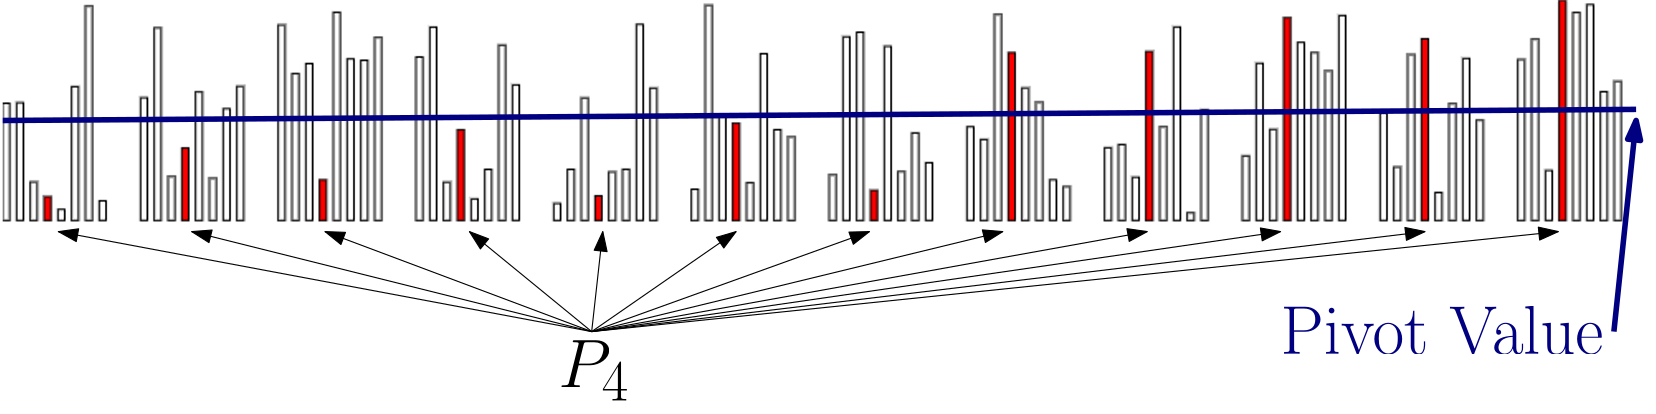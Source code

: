 <?xml version="1.0"?>
<!DOCTYPE ipe SYSTEM "ipe.dtd">
<ipe version="70212" creator="Ipe 7.2.12">
<info created="D:20190929230953" modified="D:20190929230953"/>
<bitmap id="1" width="1000" height="250" BitsPerComponent="8" ColorSpace="DeviceRGB" Filter="FlateDecode" length="4419" encoding="base64">
eNrt3U+opWUBx/FTzFQoXiesFpmVSBFcwYQIaggqSE2x0cWNoVwk1cIJWrUJwwaSNq2CxkWF
LSykWViJpgQVRAURmOCFKMSKbFFBbRyqiZqezuE9PM+88+fcc97nPc/zvJ8PZ1Ey99zznvs7
z/vNdObcOQAAmJzd66676+qrl4/Tp097TwAAoMBu35/Nzs0fezs7uh2gNI/0eE8AdPtlu31/
f//ulPfw5MmTt0f29va8J8Cwh8w9EYcMgG5fsdt3d3cf68zCF7qlzj05F95At1QgxyGz+M8O
GQDdfqBuX/5X3e6WCjhkANDtbqmM4C893hMcMgDodrdUCvwJvjbiJ4hDBoCKuj3cI94YWd4m
dLtbqp8gmChbHEP8W0MYA1k93+M9Kbbbgz/MxbcJ3e6W6icIJsp2x7D4rSGMgdxC9d0QUX2F
d3v/NqHb3VL9BMFEMQZKGMMdR48uH3u33JKj21WfbneK4icIJooxsOkYZrMn5o/ToeJ0u27X
7U5RP0EwUYyBUrt9kXC6XbfrdqeonyCYKMaAbld9ut0pyioeSl32tyr1EySHcPTdmnLI4I6D
bke3O0VJJrq7e18nvLe6/U89RjJOt4cpPt0Z+ehzyGAMw36cn03pdt2u252i4/hYKkfWbr3b
w+oW/1m3Lz6Dr4/4DI7Z7ds6+qQaxjD4x/mmTr2nqG7X7bq9ulM0/Di+0cmUtbpdQKLbccfx
cdbt7ji63SlaftbqdnccdDvuOD7Out0dR7c7RXW7bneKutFLtTVOhpdF2jv6jMEpqtvR7bpd
t+t2dHszJ8N/55o8+ozBKarb0e26XbfrdnR7RW/7j1LTOfqMwSmq29Htul23Z/0Jhud5fyTH
GHwGdfukuj287e/rxG+7btftTtHJdvuZHt2u23W7bl/7qX44l2kMPoO6fWrdfsG3Xbfrdqfo
ZLs9vKorDh9ePqr+CX4gssrHWbfrdt0+eLdnHYPPoG7X7bpdtztFJ97tuzs757prr/snePLk
D+ZW/Djrdt2u23U7ul23u+P4ODfT7eECb0rp9mY+zrpdt+t23b66n/S40Us13W4MPs6ldXu4
wGc7m1ygbtftTlHdrturDsj3RASkVKul28Mv/mLKHUe3t93tg1ygbtftul2363YB6UbvbR+/
28OXfLYzqRs9ul2363bdrtt1u24XkN72urq9kVTT7bpdt+t23a7bdbtu1wzedt3ujlObR1PT
GoNu1+26Xbfrdt2uGbztur2qO064wHv39uLHdO7CoWSO7+wsHnHJ6Pb+BR5PVfpe6Xbdrtt1
u24XkFN+2///55ikdHt13R5K5uHZbPGY1N35YiWj2y/4wVn+HxPlf3Ae7NHtul236/Yyu/3f
Pbpdt+f+34PLPzS8oL+rptsP0u0NlIxuz93tFX1wwvXdH2lv7bpdt+v2Zro9PM+hSCGfQd3e
dreXdrbrdt2u2yfe7bnXHp7quZRu1+26vdJuD9/35tTyS870jPY/AXS7btftul2363bdPlS3
hwu8sZPpAr+Qumxs63bdrtvXLuRnOucdffE/CbzJZ1C363bdrtt1u27X7Vvs9twXGL7F5zrx
267bdbtuP9uTo5Av9qp0u27X7bpdt+v29db+85Rub6nbh2oG3a7bG+v28IsPR1aZqG7X7bpd
t+t23V7C2t/VWfXmpdt1u27X7ZV3+0Enqtt1u27X7bpdt1d3yOh23a7bdbtu1+26Xbfrdt2u
23W7btftul2363bdrtt1u27X7bpdt+t23a7bdbtu1+26Xbfrdt2u2w968zqR0u26Xbfrdt2u
23W7btftul23F9jtwalO4Xcc3a7bdXt13R7e8zdENpmobtftul2363bdrttruePodt2u22vs
9uCPcxtOVLfrdt2u23W7btftul2363bdPvLadbtu1+26Xbfrdt2u23W7btftul2363bdrtt1
u27X7bpdt+t23a7bdbtu1+26Xbfrdt2u27fV7d/u0e26Xbfrdt2u23W7btftul23l9bt4Xk+
HGnvRq/bdbtu/22Pbtftul2363bdrttr7PY2/gbd73p0+8U83qPb2+728KreEmmvGXS7btft
ul2363bdXtPJsLv75kiOVGum28OrujOyyavS7dWcok3/my+XuMBf9Oh23V5UyXy3R7frdt2u
26fQ7blTraVuH+pV6XbdXn5AvjOS4zOo23X7JiUTLvxYpMF/nFK363bdrtt1u27X7bo9Q0Dq
dt0+frc3/q9B6XbdrtsP/hN8qUe311XIN6dyxLZu1+26Xbfrdt2u23W7bt96t4e/fmWkkKzV
7Qd6qmc6mWJbt+t23a7bdbtu1+26XbeX0O0FZq1ub/WpdLtu1+26Xbfrdt2u23W7bi+t28P3
/WpKt+t23b70/R7drtt1u27X7bpdt+v2bXV7+O6f7GQ6kHW7bq/3VX0wMnLW6nbdrtt1u27X
7bpdt4/cDLpdtzf2qnS7btftul2363bdvsVuP5tavqqHU7pdt+t23a7bdbtuv/R5dV9Kt+t2
3a7bh73jHI6c96ru7ZT/tut23a7bdbtu1+1b7/bgoU7F/2+4btftKzzVrZGRL3DK3b7FXel2
3a7bdbtu1+2NdXvWXel23V5OtwdPz1UdkLpdt+t23a7bdbtu1+26Xbc33+0NBKRu1+2b3Afv
Sul23a7bdbtu1+3tdfvzPbpdt+t23V5dt4cv+U5n5Fel23W7btftul23j9Pt4Y26IVLIZ1C3
63bdrtsHuQ/qdt2u23W7btftLXV7gZ/Burr9Pz26Xbfrdt2u23W7btftul236/bSuj081csj
m96ddbtu1+26Xbfr9qq6PXzfJ1O6Xbfrdt1ebLcPeXfW7bpdt+t23a7ba+v28N1v75T/h4/o
dt2u23W7btftul2363bdPtlu39YtVbfrdt2u23W7btftul2363bdrtt1u27X7bp9i91+W2rM
ktHtul2363bdrtt1u27X7bpdt69+o3+qM3LJ6Hbdrtt1u26fVLe//frr40d7f4Kkbtftul23
5+72bZWMbtftul236/ZJdXs42381my0eTf7J77pdt+t23a7bdbtu1+26Xbe30e25S0a3D3KB
R1O6fcBuD1f3oUiO24Ru1+26Xbfrdt2u23V7Od3+rx7dPuwF/rSTqWSm3O3B9+Yy3SbGWfuP
e3S7btftul23t9rt4XnedM01y8fybNftun3FC3xFJMcFTrzbc5fMxLs9621itLW/N5JcoG7X
7bpdt+v25ro9nO2/nz/is1236/ZCLrDMbn+xR7fr9qIOGd2u23W7btftrXZ7/2zX7bpdt1/6
bb82UtA/0qzbdbtu1+26Xbfrdt2u23W7bi9jV7pdt+t23a7bdbtu1+26XbcP1QyfSOl23a7b
dbtu1+26Xbfrdt2u2wvs9uBrncLf9upS7Tc9ul2363bdrtt1u27X7bpdt2/9bNft/Qt8a2Sl
o0+363bdrtt1u27X7bpdt+t23V5Oqul23a7bdbtu1+26Xbfrdt2u23X7Vv25R7frdt2u23W7
btftul2363bdXlq3h5f0usjIJaPbdbtu1+26Xbfrdt2u23W7bo/9uqeEktHtul236/bSbl7X
HjkSP3S7btftul236/aRuz28qrdFCikZ3a7bdbtuL+7mtbPz4my2eGS6D+p23a7bdbtu1+3V
lYxu1+26XbcX2O0HOtt1u27X7bpdt+t23a7bdbtu1+26Xbfrdt2u23W7btftul2363bdrtt1
u27X7bpdt+v2Qrr9lz26Xbfrdt2u23W7btftul236/bSuj08zzsim95xdLtu1+26Xbfrdt2u
23W7btftebp9yDuObtftul2363bdrtt1u27X7bpdt+t23a7bdbtu1+26XbdX2+1/69Htul23
63bdrtt1u27X7bpdt5fW7eGpXh3JVDK6Xbfrdt2u23W7btftul236/ZMJ4Nu1+26Xbfrdt2u
23W7btftul2363bd3mS3fym1ydp1u27X7bp9gt1+tqeEbj/TM/jb/tce3a7bdbtu1+251/6Z
zoZr1+26Xbfr9gl2e/gWhyNjnu2XflVXRDK97a+JjHy263bdrtt1+zS7fai1t9Ht4Rd/PaXb
dbtu1+3bfdu3+xl8MJXj6NPttXT7Xqq9ktHtul23V9ft4Us+3lnlbNftul236/aGuz081f2d
DS9Qt9fe7eGvn+7odt2u23V7ySWj23W7btft0+z2wU5R3T7E2o+nRu72tktGt+t23a7bdXvh
3R5e0kdTul2363bdXmy3B492crztur32bg+/+ImUbtftul23t9TtwTc7G57tJ1K6Xbfrdt1e
Zsno9oa7PXzJHZ1MJaPbdbtu1+1b7PYBz/ZTnXrXfs+xY/Gj8LXrdt2u23X7Vro9/OK7U+V0
e+6S0e26Xbdvt9u/kirkt99s5myvbu2PzGaLR/lrX+NVPd6j23W7blcy613gY51CPs66Xbfr
9il0e/jrn+qU89vm63Zrz3TI3Bm57Nmu2yfY7eF5ro9UvXbdPv7Zrtt1u25XMrm7vcA/7kq3
W3sJZ7tun2a3By/MNbl23a7bdbtu1+26Xbdbu27X7c10e8Nr1+1Zz/ZPp9o723W7blcyul23
W7tu1+26Xbe3cbZ/udPk2a7bdbuS0e263dp1u25f8QJfFbH2NV7Vt3qUjLNdt+t2a9ftut3a
dbtuz7H2f8xZ+9qv6iNXXbV8KBlnu26f1Npf6rF23a7brV2363ZrVzK6Xbdbe4FrvzJi7bpd
t1u7btft1q5kdLtut3Zrd7aP1u3heT7/wAPxQ7dbu25vrNvDL37loUPxw9p1u5Kxdt1u7dZe
Y7eHtS8fOUpGt1t7+Wf7c6n2uj2s/Z+z2eJh7bpdyVi7brd2a6+327P+HUjdbu1VnO03dtr8
g1qs3dqVjLXrdmu3dt2+wnt1JGXt1u5s1+3Wbu3Odt1u7dau2wvs9vAlf+9Yu7U721dc+6mU
tVu7krF23W7t1q7ba/k39axdyUztbD/RsXZrVzLWrtut3dp1u263diXjbLd2a7d2a9ft1u5s
1+3Wbu3Odmu3dmu3dt1u7dau2/Ot/d0pa7d2JWPt1m7t1q7brd3ane0Fdnv4kp91rN3alYy1
W7u1W7tut3Zrd7YX2+3Wbu1Kxtqt3dqtfWprvy1l7dbubNft1m7tznZrt3Zrt/Yy1/5Ux9qt
3dmu263d2p3t1m7t1m7t1m7t1q7brd3ane3Wbu3Wbu3Wbu3Wbu2FdPv+XP9V7Xf6r2qhv/b9
+aO/9gM/1QFf1XprH+xV7ezsd9ee6QIv9lRrr32YVzVf++LRX/tgu7rQU619tlu7tVu7tVu7
tVu7tde49sV3WTrvVcUu+OuD+FWFa18+zlv7gZ/qgK9qvbUP9qqiCw+PHBd4safa8Ce+6atK
LzzHBV7sqdY7263d2q3d2q3d2q3d2itdOwAAAAAAAAAAAAAAAAAAAAAAAAAAAAAAAAAAAAAA
AAAAAAAAAAAAAAAAAAAAAAAAAAAAAAAAAAAAAAAAAAAAAAAAAAAAAAAAAAAAAAAAAAAAAAAA
AAAAAAAAAAAAAAAAAAAAAAAAAAAAAAAAAAAAAAAAAAAAAAAAAAAAAAAAAAAAAAAAAAAAAAAA
AAAAAAAAAAAAAAAAAAAAAAAAAAAAAAAAAAAAAAAAAAAAAAAAAAAAAAAAAAAAAAAAAAAAAAAA
AAAAAAAAAAAAAAAAAAAAAAAAAAAAAAAAAAAAAAAAAAAAAAAAAAAAAAAAAAAAAAAAAAAAAAAA
AAAAAAAAAAAAAAAAAAAAAAAAAAAAAAAAAAAAAAAAAAAAAAAAAAAAAAAAAAAAAAAAAAAAAAAA
AAAAAAAAAAAAAAAAAAAAAAAAAAAAAAAAAAAAAAAAAAAAAAAAAEDD/gfmC1I7
</bitmap>
<ipestyle name="basic">
<symbol name="arrow/arc(spx)">
<path stroke="sym-stroke" fill="sym-stroke" pen="sym-pen">
0 0 m
-1 0.333 l
-1 -0.333 l
h
</path>
</symbol>
<symbol name="arrow/farc(spx)">
<path stroke="sym-stroke" fill="white" pen="sym-pen">
0 0 m
-1 0.333 l
-1 -0.333 l
h
</path>
</symbol>
<symbol name="arrow/ptarc(spx)">
<path stroke="sym-stroke" fill="sym-stroke" pen="sym-pen">
0 0 m
-1 0.333 l
-0.8 0 l
-1 -0.333 l
h
</path>
</symbol>
<symbol name="arrow/fptarc(spx)">
<path stroke="sym-stroke" fill="white" pen="sym-pen">
0 0 m
-1 0.333 l
-0.8 0 l
-1 -0.333 l
h
</path>
</symbol>
<symbol name="mark/circle(sx)" transformations="translations">
<path fill="sym-stroke">
0.6 0 0 0.6 0 0 e
0.4 0 0 0.4 0 0 e
</path>
</symbol>
<symbol name="mark/disk(sx)" transformations="translations">
<path fill="sym-stroke">
0.6 0 0 0.6 0 0 e
</path>
</symbol>
<symbol name="mark/fdisk(sfx)" transformations="translations">
<group>
<path fill="sym-fill">
0.5 0 0 0.5 0 0 e
</path>
<path fill="sym-stroke" fillrule="eofill">
0.6 0 0 0.6 0 0 e
0.4 0 0 0.4 0 0 e
</path>
</group>
</symbol>
<symbol name="mark/box(sx)" transformations="translations">
<path fill="sym-stroke" fillrule="eofill">
-0.6 -0.6 m
0.6 -0.6 l
0.6 0.6 l
-0.6 0.6 l
h
-0.4 -0.4 m
0.4 -0.4 l
0.4 0.4 l
-0.4 0.4 l
h
</path>
</symbol>
<symbol name="mark/square(sx)" transformations="translations">
<path fill="sym-stroke">
-0.6 -0.6 m
0.6 -0.6 l
0.6 0.6 l
-0.6 0.6 l
h
</path>
</symbol>
<symbol name="mark/fsquare(sfx)" transformations="translations">
<group>
<path fill="sym-fill">
-0.5 -0.5 m
0.5 -0.5 l
0.5 0.5 l
-0.5 0.5 l
h
</path>
<path fill="sym-stroke" fillrule="eofill">
-0.6 -0.6 m
0.6 -0.6 l
0.6 0.6 l
-0.6 0.6 l
h
-0.4 -0.4 m
0.4 -0.4 l
0.4 0.4 l
-0.4 0.4 l
h
</path>
</group>
</symbol>
<symbol name="mark/cross(sx)" transformations="translations">
<group>
<path fill="sym-stroke">
-0.43 -0.57 m
0.57 0.43 l
0.43 0.57 l
-0.57 -0.43 l
h
</path>
<path fill="sym-stroke">
-0.43 0.57 m
0.57 -0.43 l
0.43 -0.57 l
-0.57 0.43 l
h
</path>
</group>
</symbol>
<symbol name="arrow/fnormal(spx)">
<path stroke="sym-stroke" fill="white" pen="sym-pen">
0 0 m
-1 0.333 l
-1 -0.333 l
h
</path>
</symbol>
<symbol name="arrow/pointed(spx)">
<path stroke="sym-stroke" fill="sym-stroke" pen="sym-pen">
0 0 m
-1 0.333 l
-0.8 0 l
-1 -0.333 l
h
</path>
</symbol>
<symbol name="arrow/fpointed(spx)">
<path stroke="sym-stroke" fill="white" pen="sym-pen">
0 0 m
-1 0.333 l
-0.8 0 l
-1 -0.333 l
h
</path>
</symbol>
<symbol name="arrow/linear(spx)">
<path stroke="sym-stroke" pen="sym-pen">
-1 0.333 m
0 0 l
-1 -0.333 l
</path>
</symbol>
<symbol name="arrow/fdouble(spx)">
<path stroke="sym-stroke" fill="white" pen="sym-pen">
0 0 m
-1 0.333 l
-1 -0.333 l
h
-1 0 m
-2 0.333 l
-2 -0.333 l
h
</path>
</symbol>
<symbol name="arrow/double(spx)">
<path stroke="sym-stroke" fill="sym-stroke" pen="sym-pen">
0 0 m
-1 0.333 l
-1 -0.333 l
h
-1 0 m
-2 0.333 l
-2 -0.333 l
h
</path>
</symbol>
<pen name="heavier" value="0.8"/>
<pen name="fat" value="1.2"/>
<pen name="ultrafat" value="2"/>
<symbolsize name="large" value="5"/>
<symbolsize name="small" value="2"/>
<symbolsize name="tiny" value="1.1"/>
<arrowsize name="large" value="10"/>
<arrowsize name="small" value="5"/>
<arrowsize name="tiny" value="3"/>
<color name="red" value="1 0 0"/>
<color name="green" value="0 1 0"/>
<color name="blue" value="0 0 1"/>
<color name="yellow" value="1 1 0"/>
<color name="orange" value="1 0.647 0"/>
<color name="gold" value="1 0.843 0"/>
<color name="purple" value="0.627 0.125 0.941"/>
<color name="gray" value="0.745"/>
<color name="brown" value="0.647 0.165 0.165"/>
<color name="navy" value="0 0 0.502"/>
<color name="pink" value="1 0.753 0.796"/>
<color name="seagreen" value="0.18 0.545 0.341"/>
<color name="turquoise" value="0.251 0.878 0.816"/>
<color name="violet" value="0.933 0.51 0.933"/>
<color name="darkblue" value="0 0 0.545"/>
<color name="darkcyan" value="0 0.545 0.545"/>
<color name="darkgray" value="0.663"/>
<color name="darkgreen" value="0 0.392 0"/>
<color name="darkmagenta" value="0.545 0 0.545"/>
<color name="darkorange" value="1 0.549 0"/>
<color name="darkred" value="0.545 0 0"/>
<color name="lightblue" value="0.678 0.847 0.902"/>
<color name="lightcyan" value="0.878 1 1"/>
<color name="lightgray" value="0.827"/>
<color name="lightgreen" value="0.565 0.933 0.565"/>
<color name="lightyellow" value="1 1 0.878"/>
<dashstyle name="dashed" value="[4] 0"/>
<dashstyle name="dotted" value="[1 3] 0"/>
<dashstyle name="dash dotted" value="[4 2 1 2] 0"/>
<dashstyle name="dash dot dotted" value="[4 2 1 2 1 2] 0"/>
<textsize name="large" value="\large"/>
<textsize name="Large" value="\Large"/>
<textsize name="LARGE" value="\LARGE"/>
<textsize name="huge" value="\huge"/>
<textsize name="Huge" value="\Huge"/>
<textsize name="small" value="\small"/>
<textsize name="footnote" value="\footnotesize"/>
<textsize name="tiny" value="\tiny"/>
<textstyle name="center" begin="\begin{center}" end="\end{center}"/>
<textstyle name="itemize" begin="\begin{itemize}" end="\end{itemize}"/>
<textstyle name="item" begin="\begin{itemize}\item{}" end="\end{itemize}"/>
<gridsize name="4 pts" value="4"/>
<gridsize name="8 pts (~3 mm)" value="8"/>
<gridsize name="16 pts (~6 mm)" value="16"/>
<gridsize name="32 pts (~12 mm)" value="32"/>
<gridsize name="10 pts (~3.5 mm)" value="10"/>
<gridsize name="20 pts (~7 mm)" value="20"/>
<gridsize name="14 pts (~5 mm)" value="14"/>
<gridsize name="28 pts (~10 mm)" value="28"/>
<gridsize name="56 pts (~20 mm)" value="56"/>
<anglesize name="90 deg" value="90"/>
<anglesize name="60 deg" value="60"/>
<anglesize name="45 deg" value="45"/>
<anglesize name="30 deg" value="30"/>
<anglesize name="22.5 deg" value="22.5"/>
<opacity name="10%" value="0.1"/>
<opacity name="30%" value="0.3"/>
<opacity name="50%" value="0.5"/>
<opacity name="75%" value="0.75"/>
<tiling name="falling" angle="-60" step="4" width="1"/>
<tiling name="rising" angle="30" step="4" width="1"/>
</ipestyle>
<page>
<layer name="alpha"/>
<view layers="alpha" active="alpha"/>
<image layer="alpha" rect="0 346.625 595 495.375" bitmap="1"/>
<group>
<path matrix="1 0 0 0.692308 0 126.769" stroke="black" arrow="normal/normal">
212 360 m
20 412 l
</path>
<path matrix="1 0 0 0.692308 0 126.769" stroke="black" arrow="normal/normal">
212 360 m
68 412 l
</path>
<path matrix="1 0 0 0.692308 0 126.769" stroke="black" arrow="normal/normal">
212 360 m
116 412 l
</path>
<path matrix="1 0 0 0.692308 0 126.769" stroke="black" arrow="normal/normal">
212 360 m
168 412 l
</path>
<path matrix="1 0 0 0.692308 0 126.769" stroke="black" arrow="normal/normal">
212 360 m
216 412 l
</path>
<path matrix="1 0 0 0.692308 0 126.769" stroke="black" arrow="normal/normal">
212 360 m
264 412 l
</path>
<path matrix="1 0 0 0.692308 0 126.769" stroke="black" arrow="normal/normal">
212 360 m
312 412 l
</path>
<path matrix="1 0 0 0.692308 0 126.769" stroke="black" arrow="normal/normal">
212 360 m
360 412 l
</path>
<path matrix="1 0 0 0.692308 0 126.769" stroke="black" arrow="normal/normal">
212 360 m
460 412 l
</path>
<path matrix="1 0 0 0.692308 0 126.769" stroke="black" arrow="normal/normal">
212 360 m
412 412 l
</path>
<path matrix="1 0 0 0.692308 0 126.769" stroke="black" arrow="normal/normal">
212 360 m
512 412 l
</path>
<path matrix="1 0 0 0.692308 0 126.769" stroke="black" arrow="normal/normal">
212 360 m
560 412 l
</path>
</group>
<text matrix="1 0 0 1 -8 8" transformations="translations" pos="208 348" stroke="black" type="label" width="25.618" height="16.939" depth="4.78" valign="baseline" size="Huge" style="math">P_4</text>
<path stroke="navy" pen="ultrafat">
0 452 m
588 456 l
</path>
<text matrix="1 0 0 1 -64 -16" transformations="translations" pos="524 384" stroke="navy" type="label" width="116.29" height="17.213" depth="0" valign="baseline" size="Huge">Pivot Value</text>
<path matrix="1 0 0 1.1875 0 -84.75" stroke="navy" pen="ultrafat" arrow="normal/normal">
580 388 m
588 452 l
</path>
</page>
</ipe>
